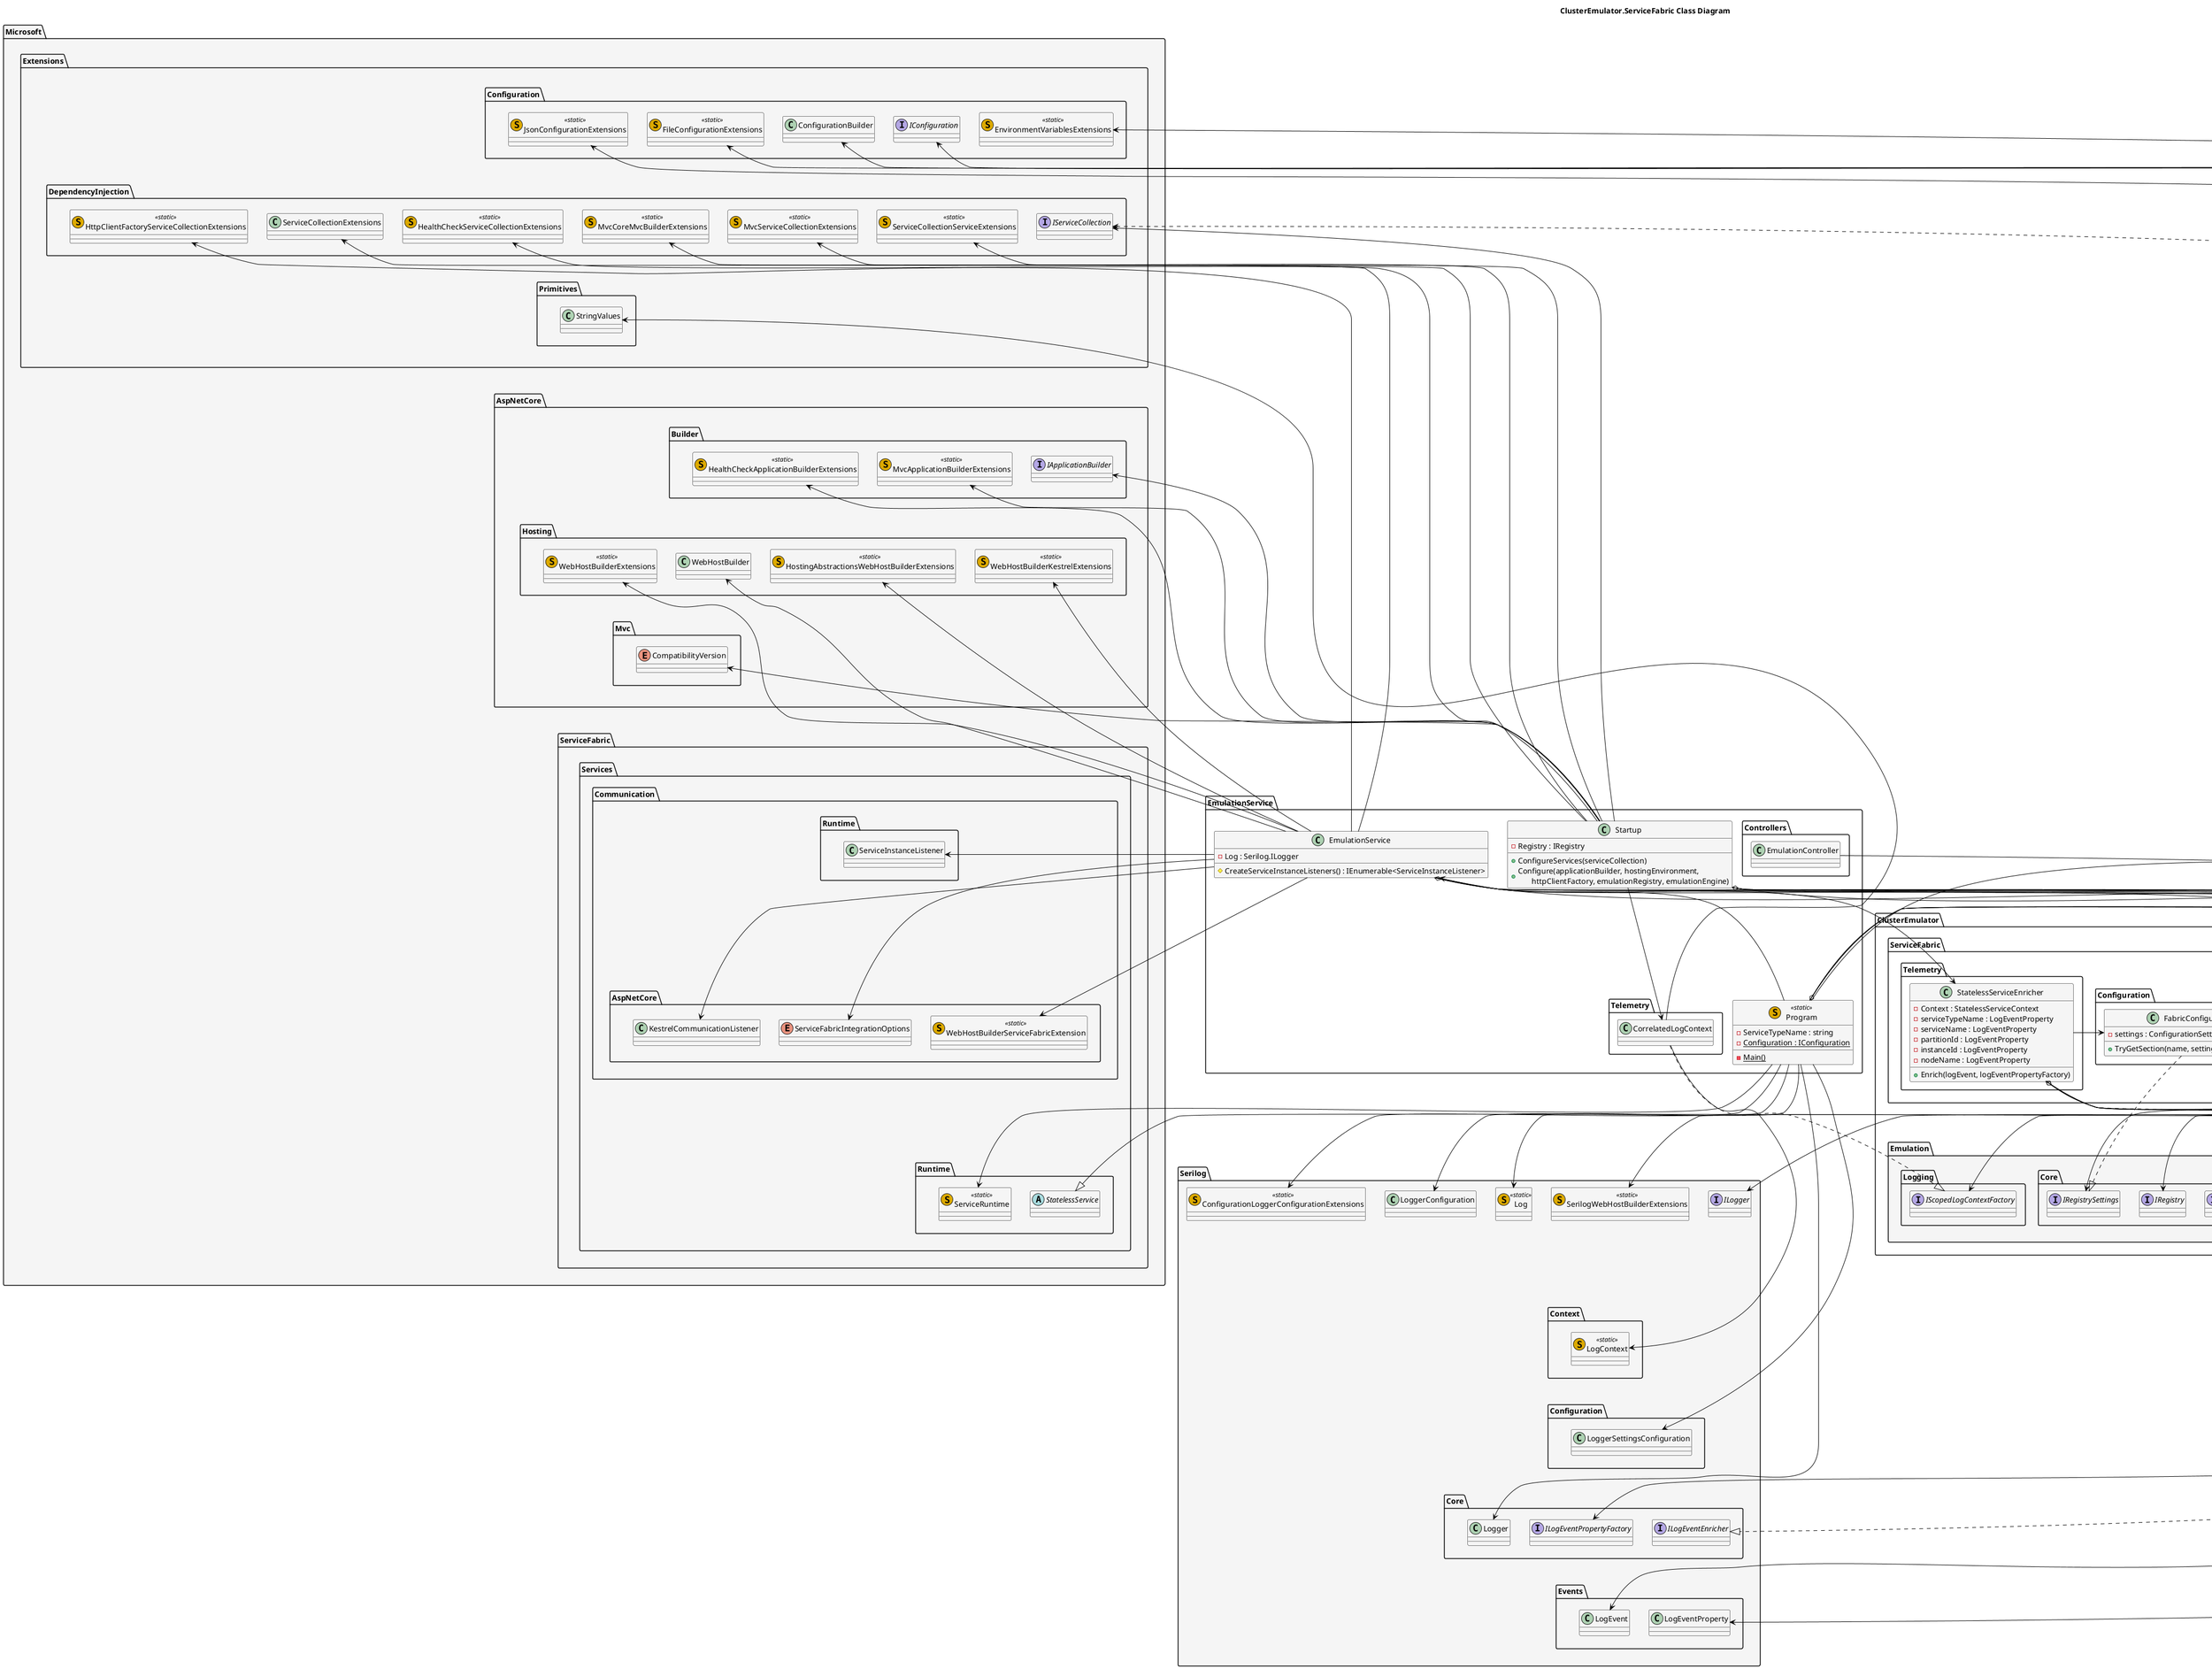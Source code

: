 @startuml

title ClusterEmulator.ServiceFabric Class Diagram

skinparam class {
    FontName Arial
    BorderColor black
    BackgroundColor whitesmoke
    ArrowColor black
}

namespace ClusterEmulator.ServiceFabric {
    namespace Extensions {
        class ServiceCollectionExtensions << (S,#DDAA00) static >> {
            {static} + AddSimulationSettings(serviceCollection, serviceContext) : IServiceCollection
        }
    }

    namespace Configuration {
        class FabricConfigurationSettings {
            - settings : ConfigurationSettings
            + TryGetSection(name, settingKeyValuePairs) : boolean
        }
    }

    namespace Telemetry {
        class StatelessServiceEnricher {
            - Context : StatelessServiceContext
            - serviceTypeName : LogEventProperty
            - serviceName : LogEventProperty
            - partitionId : LogEventProperty
            - instanceId : LogEventProperty
            - nodeName : LogEventProperty
            + Enrich(logEvent, logEventPropertyFactory)
        }
    }

    ClusterEmulator.ServiceFabric.Telemetry.StatelessServiceEnricher -> ClusterEmulator.ServiceFabric.Configuration.FabricConfigurationSettings
}


namespace EmulationService {
    namespace Controllers {
        class EmulationController
    }

    namespace Telemetry {
        class CorrelatedLogContext
    }

    class EmulationService {
        - Log : Serilog.ILogger
        # CreateServiceInstanceListeners() : IEnumerable<ServiceInstanceListener>
    }

    class Program << (S,#DDAA00) static >> {
        - ServiceTypeName : string
        {static} - Configuration : IConfiguration
        {static} - Main()
    }

    Program -up-> EmulationService

    class Startup {
        - Registry : IRegistry
        + ConfigureServices(serviceCollection)
        + Configure(applicationBuilder, hostingEnvironment,\n       httpClientFactory, emulationRegistry, emulationEngine)
    }

    Startup --> EmulationService.Telemetry.CorrelatedLogContext
}

namespace System.Fabric #whitesmoke {
    class StatelessServiceContext

    namespace Description {
        class ConfigurationSettings
        class ConfigurationSection
    }
}

namespace Serilog #whitesmoke {
    namespace Core {
        interface ILogEventEnricher
        interface ILogEventPropertyFactory
        class Logger
    }

    namespace Events {
        class LogEvent
        class LogEventProperty
    }

    namespace Context {
        class LogContext << (S,#DDAA00) static >>
    }

    namespace Configuration {
        class LoggerSettingsConfiguration
    }

    interface ILogger
    class SerilogWebHostBuilderExtensions << (S,#DDAA00) static >>
    class ConfigurationLoggerConfigurationExtensions << (S,#DDAA00) static >>
    class LoggerConfiguration
    class Log << (S,#DDAA00) static >>
}

namespace ClusterEmulator.Emulation #whitesmoke {
    namespace Core {
        interface IEngine
        interface IRegistry
        interface IRegistrySettings
    }

    namespace Controllers {
        class AdaptableController
    }

    namespace Logging {
        interface IScopedLogContextFactory
    }

    namespace Extensions {
        class ServiceCollectionExtensions << (S,#DDAA00) static >>
    }
}

namespace Microsoft #whitesmoke {
    namespace Extensions {
        namespace DependencyInjection {
            interface IServiceCollection
            class ServiceCollectionServiceExtensions << (S,#DDAA00) static >>
            class HttpClientFactoryServiceCollectionExtensions << (S,#DDAA00) static >>
            class MvcServiceCollectionExtensions << (S,#DDAA00) static >>
            class MvcCoreMvcBuilderExtensions << (S,#DDAA00) static >>
            class HealthCheckServiceCollectionExtensions << (S,#DDAA00) static >>
        }
        
        namespace Configuration {
            interface IConfiguration
            class ConfigurationBuilder
            class FileConfigurationExtensions << (S,#DDAA00) static >>
            class JsonConfigurationExtensions << (S,#DDAA00) static >>
            class EnvironmentVariablesExtensions << (S,#DDAA00) static >>
        }

        namespace Primitives {
            class StringValues
        }
    }

    namespace AspNetCore {
        namespace Hosting {
            class WebHostBuilder
            class WebHostBuilderExtensions << (S,#DDAA00) static >>
            class WebHostBuilderKestrelExtensions << (S,#DDAA00) static >>
            class HostingAbstractionsWebHostBuilderExtensions << (S,#DDAA00) static >>
        }

        namespace Mvc {
            enum CompatibilityVersion
        }

        namespace Builder {
            interface IApplicationBuilder
            class MvcApplicationBuilderExtensions << (S,#DDAA00) static >>
            class HealthCheckApplicationBuilderExtensions << (S,#DDAA00) static >>
        }
    }

    namespace ServiceFabric {
        namespace Services {
            namespace Runtime {
                abstract StatelessService
                class ServiceRuntime << (S,#DDAA00) static >>
            }

            namespace Communication {
                namespace Runtime {
                    class ServiceInstanceListener
                }

                namespace AspNetCore {
                    class KestrelCommunicationListener
                    class WebHostBuilderServiceFabricExtension << (S,#DDAA00) static >>
                    enum ServiceFabricIntegrationOptions
                }
            }
        }
    }
}

'layout Microsoft namespaces'
Microsoft.Extensions -[hidden]---> Microsoft.AspNetCore
Microsoft.AspNetCore -[hidden]---> Microsoft.ServiceFabric

'layout Microsoft.Extensions namespaces'
Microsoft.Extensions.Configuration -[hidden]-> Microsoft.Extensions.DependencyInjection
Microsoft.Extensions.DependencyInjection -[hidden]-> Microsoft.Extensions.Primitives

'layout Microsoft.AspNetCore namespaces'
Microsoft.AspNetCore.Builder -[hidden]-> Microsoft.AspNetCore.Hosting
Microsoft.AspNetCore.Hosting -[hidden]-> Microsoft.AspNetCore.Mvc

'layout Microsoft.ServiceFabric namespaces'
Microsoft.ServiceFabric.Services.Communication.Runtime -[hidden]-> Microsoft.ServiceFabric.Services.Communication.AspNetCore
Microsoft.ServiceFabric.Services.Communication.AspNetCore -[hidden]-> Microsoft.ServiceFabric.Services.Runtime

namespace System.Net.Http #whitesmoke {
    interface IHttpClientFactory
}

'layout Serilog namespaces'
Serilog.Log -[hidden]-> Serilog.Context
Serilog.Context -[hidden]-> Serilog.Configuration
Serilog.Configuration -[hidden]-> Serilog.Core
Serilog.Core -[hidden]-> Serilog.Events




'ClusterEmulator.ServiceFabric connections'
ClusterEmulator.ServiceFabric.Telemetry.StatelessServiceEnricher o--> Serilog.Events.LogEventProperty
ClusterEmulator.ServiceFabric.Telemetry.StatelessServiceEnricher o--> System.Fabric.StatelessServiceContext
ClusterEmulator.ServiceFabric.Telemetry.StatelessServiceEnricher --> Serilog.Events.LogEvent
ClusterEmulator.ServiceFabric.Telemetry.StatelessServiceEnricher --> Serilog.Core.ILogEventPropertyFactory
ClusterEmulator.ServiceFabric.Telemetry.StatelessServiceEnricher ..|> Serilog.Core.ILogEventEnricher

ClusterEmulator.ServiceFabric.Extensions.ServiceCollectionExtensions ..> Microsoft.Extensions.DependencyInjection.IServiceCollection : extends
ClusterEmulator.ServiceFabric.Extensions.ServiceCollectionExtensions --> System.Fabric.ServiceContext
ClusterEmulator.ServiceFabric.Extensions.ServiceCollectionExtensions --> ClusterEmulator.Emulation.Core.IRegistrySettings

ClusterEmulator.ServiceFabric.Configuration.FabricConfigurationSettings ..|> ClusterEmulator.Emulation.Core.IRegistrySettings
ClusterEmulator.ServiceFabric.Configuration.FabricConfigurationSettings o--> System.Fabric.Description.ConfigurationSettings
ClusterEmulator.ServiceFabric.Configuration.FabricConfigurationSettings --> System.Fabric.Description.ConfigurationSection


'Emulation Service Connections'
EmulationService.Controllers.EmulationController --|> ClusterEmulator.Emulation.Controllers.AdaptableController

EmulationService.Telemetry.CorrelatedLogContext ..|> ClusterEmulator.Emulation.Logging.IScopedLogContextFactory
EmulationService.Telemetry.CorrelatedLogContext --> Microsoft.Extensions.Primitives.StringValues
EmulationService.Telemetry.CorrelatedLogContext --> Serilog.Context.LogContext

EmulationService.EmulationService --|> Microsoft.ServiceFabric.Services.Runtime.StatelessService
EmulationService.EmulationService o--> Serilog.ILogger
EmulationService.EmulationService --> ClusterEmulator.ServiceFabric.Telemetry.StatelessServiceEnricher
EmulationService.EmulationService --> System.Fabric.StatelessServiceContext
EmulationService.EmulationService -left-> Microsoft.ServiceFabric.Services.Communication.Runtime.ServiceInstanceListener
EmulationService.EmulationService -left-> Microsoft.ServiceFabric.Services.Communication.AspNetCore.KestrelCommunicationListener
EmulationService.EmulationService -left-> Microsoft.ServiceFabric.Services.Communication.AspNetCore.ServiceFabricIntegrationOptions
EmulationService.EmulationService -left-> Microsoft.ServiceFabric.Services.Communication.AspNetCore.WebHostBuilderServiceFabricExtension
EmulationService.EmulationService -up-> Microsoft.AspNetCore.Hosting.WebHostBuilder
EmulationService.EmulationService -up-> Microsoft.AspNetCore.Hosting.WebHostBuilderExtensions
EmulationService.EmulationService -up-> Microsoft.AspNetCore.Hosting.WebHostBuilderKestrelExtensions
EmulationService.EmulationService -up-> Microsoft.AspNetCore.Hosting.HostingAbstractionsWebHostBuilderExtensions
EmulationService.EmulationService -up-> Microsoft.Extensions.DependencyInjection.ServiceCollectionExtensions
EmulationService.EmulationService -up-> Microsoft.Extensions.DependencyInjection.HttpClientFactoryServiceCollectionExtensions
EmulationService.EmulationService --> ClusterEmulator.ServiceFabric.Extensions.ServiceCollectionExtensions
EmulationService.EmulationService --> ClusterEmulator.Emulation.Extensions.ServiceCollectionExtensions
EmulationService.EmulationService --> Serilog.SerilogWebHostBuilderExtensions

EmulationService.Program o-up-> Microsoft.Extensions.Configuration.IConfiguration
EmulationService.Program -up-> Microsoft.Extensions.Configuration.ConfigurationBuilder
EmulationService.Program -up-> Microsoft.Extensions.Configuration.FileConfigurationExtensions
EmulationService.Program -up-> Microsoft.Extensions.Configuration.JsonConfigurationExtensions
EmulationService.Program -up-> Microsoft.Extensions.Configuration.EnvironmentVariablesExtensions
EmulationService.Program --> Microsoft.ServiceFabric.Services.Runtime.ServiceRuntime
EmulationService.Program --> Serilog.Log
EmulationService.Program --> Serilog.LoggerConfiguration
EmulationService.Program --> Serilog.Core.Logger
EmulationService.Program --> Serilog.Configuration.LoggerSettingsConfiguration
EmulationService.Program --> Serilog.ConfigurationLoggerConfigurationExtensions

EmulationService.Startup o--> ClusterEmulator.Emulation.Core.IRegistry
EmulationService.Startup --> ClusterEmulator.Emulation.Core.IEngine
EmulationService.Startup -up-> Microsoft.Extensions.DependencyInjection.IServiceCollection
EmulationService.Startup -up-> Microsoft.Extensions.DependencyInjection.ServiceCollectionServiceExtensions
EmulationService.Startup -up-> Microsoft.Extensions.DependencyInjection.MvcServiceCollectionExtensions
EmulationService.Startup -up-> Microsoft.Extensions.DependencyInjection.MvcCoreMvcBuilderExtensions
EmulationService.Startup -up-> Microsoft.Extensions.DependencyInjection.HealthCheckServiceCollectionExtensions
EmulationService.Startup -up-> Microsoft.AspNetCore.Mvc.CompatibilityVersion
EmulationService.Startup -up-> Microsoft.AspNetCore.Builder.IApplicationBuilder
EmulationService.Startup -up-> Microsoft.AspNetCore.Builder.MvcApplicationBuilderExtensions
EmulationService.Startup -up-> Microsoft.AspNetCore.Builder.HealthCheckApplicationBuilderExtensions
EmulationService.Startup -up--> System.Net.Http.IHttpClientFactory
EmulationService.Startup --> ClusterEmulator.Emulation.Extensions.ServiceCollectionExtensions
EmulationService.Startup --> ClusterEmulator.Emulation.Logging.IScopedLogContextFactory

@enduml